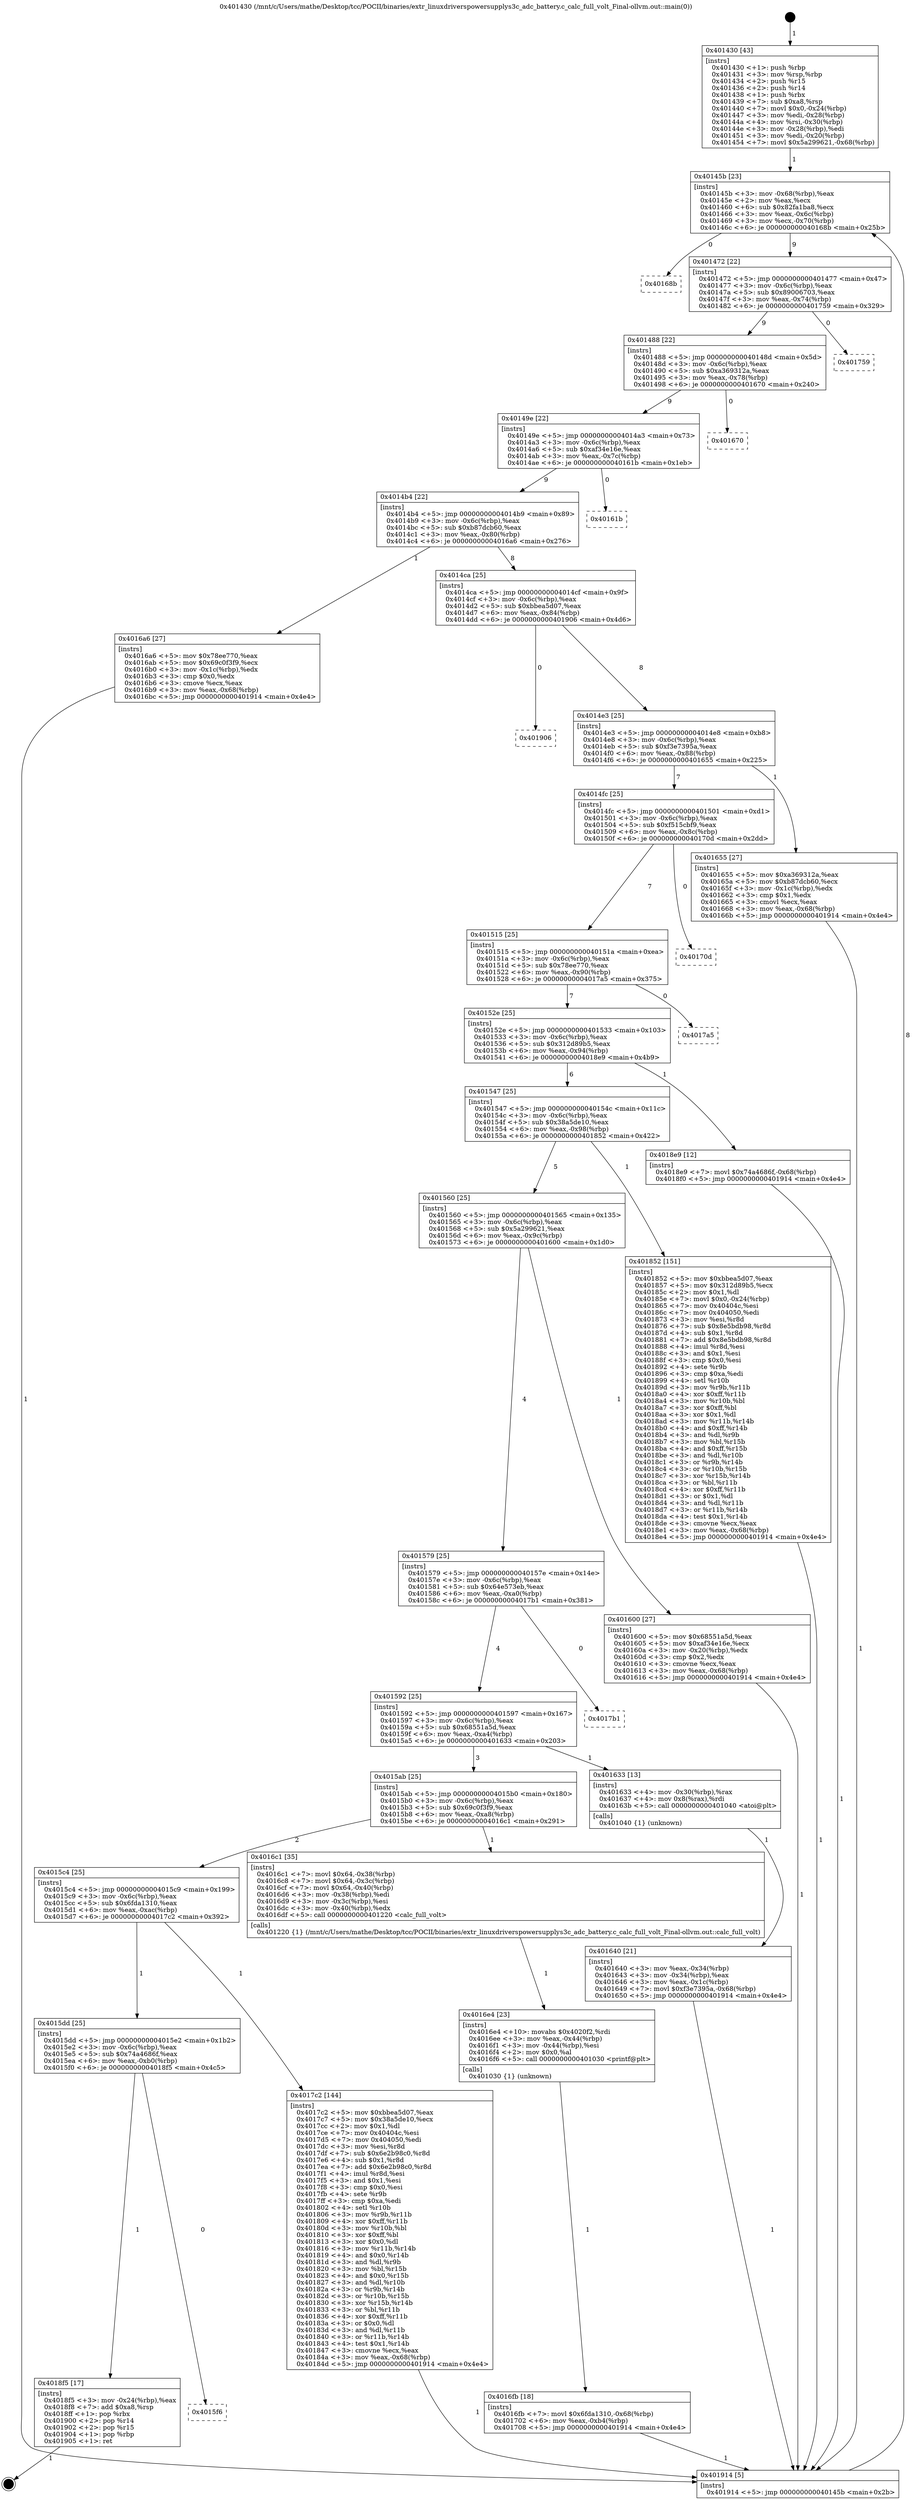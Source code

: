 digraph "0x401430" {
  label = "0x401430 (/mnt/c/Users/mathe/Desktop/tcc/POCII/binaries/extr_linuxdriverspowersupplys3c_adc_battery.c_calc_full_volt_Final-ollvm.out::main(0))"
  labelloc = "t"
  node[shape=record]

  Entry [label="",width=0.3,height=0.3,shape=circle,fillcolor=black,style=filled]
  "0x40145b" [label="{
     0x40145b [23]\l
     | [instrs]\l
     &nbsp;&nbsp;0x40145b \<+3\>: mov -0x68(%rbp),%eax\l
     &nbsp;&nbsp;0x40145e \<+2\>: mov %eax,%ecx\l
     &nbsp;&nbsp;0x401460 \<+6\>: sub $0x82fa1ba8,%ecx\l
     &nbsp;&nbsp;0x401466 \<+3\>: mov %eax,-0x6c(%rbp)\l
     &nbsp;&nbsp;0x401469 \<+3\>: mov %ecx,-0x70(%rbp)\l
     &nbsp;&nbsp;0x40146c \<+6\>: je 000000000040168b \<main+0x25b\>\l
  }"]
  "0x40168b" [label="{
     0x40168b\l
  }", style=dashed]
  "0x401472" [label="{
     0x401472 [22]\l
     | [instrs]\l
     &nbsp;&nbsp;0x401472 \<+5\>: jmp 0000000000401477 \<main+0x47\>\l
     &nbsp;&nbsp;0x401477 \<+3\>: mov -0x6c(%rbp),%eax\l
     &nbsp;&nbsp;0x40147a \<+5\>: sub $0x89006703,%eax\l
     &nbsp;&nbsp;0x40147f \<+3\>: mov %eax,-0x74(%rbp)\l
     &nbsp;&nbsp;0x401482 \<+6\>: je 0000000000401759 \<main+0x329\>\l
  }"]
  Exit [label="",width=0.3,height=0.3,shape=circle,fillcolor=black,style=filled,peripheries=2]
  "0x401759" [label="{
     0x401759\l
  }", style=dashed]
  "0x401488" [label="{
     0x401488 [22]\l
     | [instrs]\l
     &nbsp;&nbsp;0x401488 \<+5\>: jmp 000000000040148d \<main+0x5d\>\l
     &nbsp;&nbsp;0x40148d \<+3\>: mov -0x6c(%rbp),%eax\l
     &nbsp;&nbsp;0x401490 \<+5\>: sub $0xa369312a,%eax\l
     &nbsp;&nbsp;0x401495 \<+3\>: mov %eax,-0x78(%rbp)\l
     &nbsp;&nbsp;0x401498 \<+6\>: je 0000000000401670 \<main+0x240\>\l
  }"]
  "0x4015f6" [label="{
     0x4015f6\l
  }", style=dashed]
  "0x401670" [label="{
     0x401670\l
  }", style=dashed]
  "0x40149e" [label="{
     0x40149e [22]\l
     | [instrs]\l
     &nbsp;&nbsp;0x40149e \<+5\>: jmp 00000000004014a3 \<main+0x73\>\l
     &nbsp;&nbsp;0x4014a3 \<+3\>: mov -0x6c(%rbp),%eax\l
     &nbsp;&nbsp;0x4014a6 \<+5\>: sub $0xaf34e16e,%eax\l
     &nbsp;&nbsp;0x4014ab \<+3\>: mov %eax,-0x7c(%rbp)\l
     &nbsp;&nbsp;0x4014ae \<+6\>: je 000000000040161b \<main+0x1eb\>\l
  }"]
  "0x4018f5" [label="{
     0x4018f5 [17]\l
     | [instrs]\l
     &nbsp;&nbsp;0x4018f5 \<+3\>: mov -0x24(%rbp),%eax\l
     &nbsp;&nbsp;0x4018f8 \<+7\>: add $0xa8,%rsp\l
     &nbsp;&nbsp;0x4018ff \<+1\>: pop %rbx\l
     &nbsp;&nbsp;0x401900 \<+2\>: pop %r14\l
     &nbsp;&nbsp;0x401902 \<+2\>: pop %r15\l
     &nbsp;&nbsp;0x401904 \<+1\>: pop %rbp\l
     &nbsp;&nbsp;0x401905 \<+1\>: ret\l
  }"]
  "0x40161b" [label="{
     0x40161b\l
  }", style=dashed]
  "0x4014b4" [label="{
     0x4014b4 [22]\l
     | [instrs]\l
     &nbsp;&nbsp;0x4014b4 \<+5\>: jmp 00000000004014b9 \<main+0x89\>\l
     &nbsp;&nbsp;0x4014b9 \<+3\>: mov -0x6c(%rbp),%eax\l
     &nbsp;&nbsp;0x4014bc \<+5\>: sub $0xb87dcb60,%eax\l
     &nbsp;&nbsp;0x4014c1 \<+3\>: mov %eax,-0x80(%rbp)\l
     &nbsp;&nbsp;0x4014c4 \<+6\>: je 00000000004016a6 \<main+0x276\>\l
  }"]
  "0x4015dd" [label="{
     0x4015dd [25]\l
     | [instrs]\l
     &nbsp;&nbsp;0x4015dd \<+5\>: jmp 00000000004015e2 \<main+0x1b2\>\l
     &nbsp;&nbsp;0x4015e2 \<+3\>: mov -0x6c(%rbp),%eax\l
     &nbsp;&nbsp;0x4015e5 \<+5\>: sub $0x74a4686f,%eax\l
     &nbsp;&nbsp;0x4015ea \<+6\>: mov %eax,-0xb0(%rbp)\l
     &nbsp;&nbsp;0x4015f0 \<+6\>: je 00000000004018f5 \<main+0x4c5\>\l
  }"]
  "0x4016a6" [label="{
     0x4016a6 [27]\l
     | [instrs]\l
     &nbsp;&nbsp;0x4016a6 \<+5\>: mov $0x78ee770,%eax\l
     &nbsp;&nbsp;0x4016ab \<+5\>: mov $0x69c0f3f9,%ecx\l
     &nbsp;&nbsp;0x4016b0 \<+3\>: mov -0x1c(%rbp),%edx\l
     &nbsp;&nbsp;0x4016b3 \<+3\>: cmp $0x0,%edx\l
     &nbsp;&nbsp;0x4016b6 \<+3\>: cmove %ecx,%eax\l
     &nbsp;&nbsp;0x4016b9 \<+3\>: mov %eax,-0x68(%rbp)\l
     &nbsp;&nbsp;0x4016bc \<+5\>: jmp 0000000000401914 \<main+0x4e4\>\l
  }"]
  "0x4014ca" [label="{
     0x4014ca [25]\l
     | [instrs]\l
     &nbsp;&nbsp;0x4014ca \<+5\>: jmp 00000000004014cf \<main+0x9f\>\l
     &nbsp;&nbsp;0x4014cf \<+3\>: mov -0x6c(%rbp),%eax\l
     &nbsp;&nbsp;0x4014d2 \<+5\>: sub $0xbbea5d07,%eax\l
     &nbsp;&nbsp;0x4014d7 \<+6\>: mov %eax,-0x84(%rbp)\l
     &nbsp;&nbsp;0x4014dd \<+6\>: je 0000000000401906 \<main+0x4d6\>\l
  }"]
  "0x4017c2" [label="{
     0x4017c2 [144]\l
     | [instrs]\l
     &nbsp;&nbsp;0x4017c2 \<+5\>: mov $0xbbea5d07,%eax\l
     &nbsp;&nbsp;0x4017c7 \<+5\>: mov $0x38a5de10,%ecx\l
     &nbsp;&nbsp;0x4017cc \<+2\>: mov $0x1,%dl\l
     &nbsp;&nbsp;0x4017ce \<+7\>: mov 0x40404c,%esi\l
     &nbsp;&nbsp;0x4017d5 \<+7\>: mov 0x404050,%edi\l
     &nbsp;&nbsp;0x4017dc \<+3\>: mov %esi,%r8d\l
     &nbsp;&nbsp;0x4017df \<+7\>: sub $0x6e2b98c0,%r8d\l
     &nbsp;&nbsp;0x4017e6 \<+4\>: sub $0x1,%r8d\l
     &nbsp;&nbsp;0x4017ea \<+7\>: add $0x6e2b98c0,%r8d\l
     &nbsp;&nbsp;0x4017f1 \<+4\>: imul %r8d,%esi\l
     &nbsp;&nbsp;0x4017f5 \<+3\>: and $0x1,%esi\l
     &nbsp;&nbsp;0x4017f8 \<+3\>: cmp $0x0,%esi\l
     &nbsp;&nbsp;0x4017fb \<+4\>: sete %r9b\l
     &nbsp;&nbsp;0x4017ff \<+3\>: cmp $0xa,%edi\l
     &nbsp;&nbsp;0x401802 \<+4\>: setl %r10b\l
     &nbsp;&nbsp;0x401806 \<+3\>: mov %r9b,%r11b\l
     &nbsp;&nbsp;0x401809 \<+4\>: xor $0xff,%r11b\l
     &nbsp;&nbsp;0x40180d \<+3\>: mov %r10b,%bl\l
     &nbsp;&nbsp;0x401810 \<+3\>: xor $0xff,%bl\l
     &nbsp;&nbsp;0x401813 \<+3\>: xor $0x0,%dl\l
     &nbsp;&nbsp;0x401816 \<+3\>: mov %r11b,%r14b\l
     &nbsp;&nbsp;0x401819 \<+4\>: and $0x0,%r14b\l
     &nbsp;&nbsp;0x40181d \<+3\>: and %dl,%r9b\l
     &nbsp;&nbsp;0x401820 \<+3\>: mov %bl,%r15b\l
     &nbsp;&nbsp;0x401823 \<+4\>: and $0x0,%r15b\l
     &nbsp;&nbsp;0x401827 \<+3\>: and %dl,%r10b\l
     &nbsp;&nbsp;0x40182a \<+3\>: or %r9b,%r14b\l
     &nbsp;&nbsp;0x40182d \<+3\>: or %r10b,%r15b\l
     &nbsp;&nbsp;0x401830 \<+3\>: xor %r15b,%r14b\l
     &nbsp;&nbsp;0x401833 \<+3\>: or %bl,%r11b\l
     &nbsp;&nbsp;0x401836 \<+4\>: xor $0xff,%r11b\l
     &nbsp;&nbsp;0x40183a \<+3\>: or $0x0,%dl\l
     &nbsp;&nbsp;0x40183d \<+3\>: and %dl,%r11b\l
     &nbsp;&nbsp;0x401840 \<+3\>: or %r11b,%r14b\l
     &nbsp;&nbsp;0x401843 \<+4\>: test $0x1,%r14b\l
     &nbsp;&nbsp;0x401847 \<+3\>: cmovne %ecx,%eax\l
     &nbsp;&nbsp;0x40184a \<+3\>: mov %eax,-0x68(%rbp)\l
     &nbsp;&nbsp;0x40184d \<+5\>: jmp 0000000000401914 \<main+0x4e4\>\l
  }"]
  "0x401906" [label="{
     0x401906\l
  }", style=dashed]
  "0x4014e3" [label="{
     0x4014e3 [25]\l
     | [instrs]\l
     &nbsp;&nbsp;0x4014e3 \<+5\>: jmp 00000000004014e8 \<main+0xb8\>\l
     &nbsp;&nbsp;0x4014e8 \<+3\>: mov -0x6c(%rbp),%eax\l
     &nbsp;&nbsp;0x4014eb \<+5\>: sub $0xf3e7395a,%eax\l
     &nbsp;&nbsp;0x4014f0 \<+6\>: mov %eax,-0x88(%rbp)\l
     &nbsp;&nbsp;0x4014f6 \<+6\>: je 0000000000401655 \<main+0x225\>\l
  }"]
  "0x4016fb" [label="{
     0x4016fb [18]\l
     | [instrs]\l
     &nbsp;&nbsp;0x4016fb \<+7\>: movl $0x6fda1310,-0x68(%rbp)\l
     &nbsp;&nbsp;0x401702 \<+6\>: mov %eax,-0xb4(%rbp)\l
     &nbsp;&nbsp;0x401708 \<+5\>: jmp 0000000000401914 \<main+0x4e4\>\l
  }"]
  "0x401655" [label="{
     0x401655 [27]\l
     | [instrs]\l
     &nbsp;&nbsp;0x401655 \<+5\>: mov $0xa369312a,%eax\l
     &nbsp;&nbsp;0x40165a \<+5\>: mov $0xb87dcb60,%ecx\l
     &nbsp;&nbsp;0x40165f \<+3\>: mov -0x1c(%rbp),%edx\l
     &nbsp;&nbsp;0x401662 \<+3\>: cmp $0x1,%edx\l
     &nbsp;&nbsp;0x401665 \<+3\>: cmovl %ecx,%eax\l
     &nbsp;&nbsp;0x401668 \<+3\>: mov %eax,-0x68(%rbp)\l
     &nbsp;&nbsp;0x40166b \<+5\>: jmp 0000000000401914 \<main+0x4e4\>\l
  }"]
  "0x4014fc" [label="{
     0x4014fc [25]\l
     | [instrs]\l
     &nbsp;&nbsp;0x4014fc \<+5\>: jmp 0000000000401501 \<main+0xd1\>\l
     &nbsp;&nbsp;0x401501 \<+3\>: mov -0x6c(%rbp),%eax\l
     &nbsp;&nbsp;0x401504 \<+5\>: sub $0xf515cbf9,%eax\l
     &nbsp;&nbsp;0x401509 \<+6\>: mov %eax,-0x8c(%rbp)\l
     &nbsp;&nbsp;0x40150f \<+6\>: je 000000000040170d \<main+0x2dd\>\l
  }"]
  "0x4016e4" [label="{
     0x4016e4 [23]\l
     | [instrs]\l
     &nbsp;&nbsp;0x4016e4 \<+10\>: movabs $0x4020f2,%rdi\l
     &nbsp;&nbsp;0x4016ee \<+3\>: mov %eax,-0x44(%rbp)\l
     &nbsp;&nbsp;0x4016f1 \<+3\>: mov -0x44(%rbp),%esi\l
     &nbsp;&nbsp;0x4016f4 \<+2\>: mov $0x0,%al\l
     &nbsp;&nbsp;0x4016f6 \<+5\>: call 0000000000401030 \<printf@plt\>\l
     | [calls]\l
     &nbsp;&nbsp;0x401030 \{1\} (unknown)\l
  }"]
  "0x40170d" [label="{
     0x40170d\l
  }", style=dashed]
  "0x401515" [label="{
     0x401515 [25]\l
     | [instrs]\l
     &nbsp;&nbsp;0x401515 \<+5\>: jmp 000000000040151a \<main+0xea\>\l
     &nbsp;&nbsp;0x40151a \<+3\>: mov -0x6c(%rbp),%eax\l
     &nbsp;&nbsp;0x40151d \<+5\>: sub $0x78ee770,%eax\l
     &nbsp;&nbsp;0x401522 \<+6\>: mov %eax,-0x90(%rbp)\l
     &nbsp;&nbsp;0x401528 \<+6\>: je 00000000004017a5 \<main+0x375\>\l
  }"]
  "0x4015c4" [label="{
     0x4015c4 [25]\l
     | [instrs]\l
     &nbsp;&nbsp;0x4015c4 \<+5\>: jmp 00000000004015c9 \<main+0x199\>\l
     &nbsp;&nbsp;0x4015c9 \<+3\>: mov -0x6c(%rbp),%eax\l
     &nbsp;&nbsp;0x4015cc \<+5\>: sub $0x6fda1310,%eax\l
     &nbsp;&nbsp;0x4015d1 \<+6\>: mov %eax,-0xac(%rbp)\l
     &nbsp;&nbsp;0x4015d7 \<+6\>: je 00000000004017c2 \<main+0x392\>\l
  }"]
  "0x4017a5" [label="{
     0x4017a5\l
  }", style=dashed]
  "0x40152e" [label="{
     0x40152e [25]\l
     | [instrs]\l
     &nbsp;&nbsp;0x40152e \<+5\>: jmp 0000000000401533 \<main+0x103\>\l
     &nbsp;&nbsp;0x401533 \<+3\>: mov -0x6c(%rbp),%eax\l
     &nbsp;&nbsp;0x401536 \<+5\>: sub $0x312d89b5,%eax\l
     &nbsp;&nbsp;0x40153b \<+6\>: mov %eax,-0x94(%rbp)\l
     &nbsp;&nbsp;0x401541 \<+6\>: je 00000000004018e9 \<main+0x4b9\>\l
  }"]
  "0x4016c1" [label="{
     0x4016c1 [35]\l
     | [instrs]\l
     &nbsp;&nbsp;0x4016c1 \<+7\>: movl $0x64,-0x38(%rbp)\l
     &nbsp;&nbsp;0x4016c8 \<+7\>: movl $0x64,-0x3c(%rbp)\l
     &nbsp;&nbsp;0x4016cf \<+7\>: movl $0x64,-0x40(%rbp)\l
     &nbsp;&nbsp;0x4016d6 \<+3\>: mov -0x38(%rbp),%edi\l
     &nbsp;&nbsp;0x4016d9 \<+3\>: mov -0x3c(%rbp),%esi\l
     &nbsp;&nbsp;0x4016dc \<+3\>: mov -0x40(%rbp),%edx\l
     &nbsp;&nbsp;0x4016df \<+5\>: call 0000000000401220 \<calc_full_volt\>\l
     | [calls]\l
     &nbsp;&nbsp;0x401220 \{1\} (/mnt/c/Users/mathe/Desktop/tcc/POCII/binaries/extr_linuxdriverspowersupplys3c_adc_battery.c_calc_full_volt_Final-ollvm.out::calc_full_volt)\l
  }"]
  "0x4018e9" [label="{
     0x4018e9 [12]\l
     | [instrs]\l
     &nbsp;&nbsp;0x4018e9 \<+7\>: movl $0x74a4686f,-0x68(%rbp)\l
     &nbsp;&nbsp;0x4018f0 \<+5\>: jmp 0000000000401914 \<main+0x4e4\>\l
  }"]
  "0x401547" [label="{
     0x401547 [25]\l
     | [instrs]\l
     &nbsp;&nbsp;0x401547 \<+5\>: jmp 000000000040154c \<main+0x11c\>\l
     &nbsp;&nbsp;0x40154c \<+3\>: mov -0x6c(%rbp),%eax\l
     &nbsp;&nbsp;0x40154f \<+5\>: sub $0x38a5de10,%eax\l
     &nbsp;&nbsp;0x401554 \<+6\>: mov %eax,-0x98(%rbp)\l
     &nbsp;&nbsp;0x40155a \<+6\>: je 0000000000401852 \<main+0x422\>\l
  }"]
  "0x401640" [label="{
     0x401640 [21]\l
     | [instrs]\l
     &nbsp;&nbsp;0x401640 \<+3\>: mov %eax,-0x34(%rbp)\l
     &nbsp;&nbsp;0x401643 \<+3\>: mov -0x34(%rbp),%eax\l
     &nbsp;&nbsp;0x401646 \<+3\>: mov %eax,-0x1c(%rbp)\l
     &nbsp;&nbsp;0x401649 \<+7\>: movl $0xf3e7395a,-0x68(%rbp)\l
     &nbsp;&nbsp;0x401650 \<+5\>: jmp 0000000000401914 \<main+0x4e4\>\l
  }"]
  "0x401852" [label="{
     0x401852 [151]\l
     | [instrs]\l
     &nbsp;&nbsp;0x401852 \<+5\>: mov $0xbbea5d07,%eax\l
     &nbsp;&nbsp;0x401857 \<+5\>: mov $0x312d89b5,%ecx\l
     &nbsp;&nbsp;0x40185c \<+2\>: mov $0x1,%dl\l
     &nbsp;&nbsp;0x40185e \<+7\>: movl $0x0,-0x24(%rbp)\l
     &nbsp;&nbsp;0x401865 \<+7\>: mov 0x40404c,%esi\l
     &nbsp;&nbsp;0x40186c \<+7\>: mov 0x404050,%edi\l
     &nbsp;&nbsp;0x401873 \<+3\>: mov %esi,%r8d\l
     &nbsp;&nbsp;0x401876 \<+7\>: sub $0x8e5bdb98,%r8d\l
     &nbsp;&nbsp;0x40187d \<+4\>: sub $0x1,%r8d\l
     &nbsp;&nbsp;0x401881 \<+7\>: add $0x8e5bdb98,%r8d\l
     &nbsp;&nbsp;0x401888 \<+4\>: imul %r8d,%esi\l
     &nbsp;&nbsp;0x40188c \<+3\>: and $0x1,%esi\l
     &nbsp;&nbsp;0x40188f \<+3\>: cmp $0x0,%esi\l
     &nbsp;&nbsp;0x401892 \<+4\>: sete %r9b\l
     &nbsp;&nbsp;0x401896 \<+3\>: cmp $0xa,%edi\l
     &nbsp;&nbsp;0x401899 \<+4\>: setl %r10b\l
     &nbsp;&nbsp;0x40189d \<+3\>: mov %r9b,%r11b\l
     &nbsp;&nbsp;0x4018a0 \<+4\>: xor $0xff,%r11b\l
     &nbsp;&nbsp;0x4018a4 \<+3\>: mov %r10b,%bl\l
     &nbsp;&nbsp;0x4018a7 \<+3\>: xor $0xff,%bl\l
     &nbsp;&nbsp;0x4018aa \<+3\>: xor $0x1,%dl\l
     &nbsp;&nbsp;0x4018ad \<+3\>: mov %r11b,%r14b\l
     &nbsp;&nbsp;0x4018b0 \<+4\>: and $0xff,%r14b\l
     &nbsp;&nbsp;0x4018b4 \<+3\>: and %dl,%r9b\l
     &nbsp;&nbsp;0x4018b7 \<+3\>: mov %bl,%r15b\l
     &nbsp;&nbsp;0x4018ba \<+4\>: and $0xff,%r15b\l
     &nbsp;&nbsp;0x4018be \<+3\>: and %dl,%r10b\l
     &nbsp;&nbsp;0x4018c1 \<+3\>: or %r9b,%r14b\l
     &nbsp;&nbsp;0x4018c4 \<+3\>: or %r10b,%r15b\l
     &nbsp;&nbsp;0x4018c7 \<+3\>: xor %r15b,%r14b\l
     &nbsp;&nbsp;0x4018ca \<+3\>: or %bl,%r11b\l
     &nbsp;&nbsp;0x4018cd \<+4\>: xor $0xff,%r11b\l
     &nbsp;&nbsp;0x4018d1 \<+3\>: or $0x1,%dl\l
     &nbsp;&nbsp;0x4018d4 \<+3\>: and %dl,%r11b\l
     &nbsp;&nbsp;0x4018d7 \<+3\>: or %r11b,%r14b\l
     &nbsp;&nbsp;0x4018da \<+4\>: test $0x1,%r14b\l
     &nbsp;&nbsp;0x4018de \<+3\>: cmovne %ecx,%eax\l
     &nbsp;&nbsp;0x4018e1 \<+3\>: mov %eax,-0x68(%rbp)\l
     &nbsp;&nbsp;0x4018e4 \<+5\>: jmp 0000000000401914 \<main+0x4e4\>\l
  }"]
  "0x401560" [label="{
     0x401560 [25]\l
     | [instrs]\l
     &nbsp;&nbsp;0x401560 \<+5\>: jmp 0000000000401565 \<main+0x135\>\l
     &nbsp;&nbsp;0x401565 \<+3\>: mov -0x6c(%rbp),%eax\l
     &nbsp;&nbsp;0x401568 \<+5\>: sub $0x5a299621,%eax\l
     &nbsp;&nbsp;0x40156d \<+6\>: mov %eax,-0x9c(%rbp)\l
     &nbsp;&nbsp;0x401573 \<+6\>: je 0000000000401600 \<main+0x1d0\>\l
  }"]
  "0x4015ab" [label="{
     0x4015ab [25]\l
     | [instrs]\l
     &nbsp;&nbsp;0x4015ab \<+5\>: jmp 00000000004015b0 \<main+0x180\>\l
     &nbsp;&nbsp;0x4015b0 \<+3\>: mov -0x6c(%rbp),%eax\l
     &nbsp;&nbsp;0x4015b3 \<+5\>: sub $0x69c0f3f9,%eax\l
     &nbsp;&nbsp;0x4015b8 \<+6\>: mov %eax,-0xa8(%rbp)\l
     &nbsp;&nbsp;0x4015be \<+6\>: je 00000000004016c1 \<main+0x291\>\l
  }"]
  "0x401600" [label="{
     0x401600 [27]\l
     | [instrs]\l
     &nbsp;&nbsp;0x401600 \<+5\>: mov $0x68551a5d,%eax\l
     &nbsp;&nbsp;0x401605 \<+5\>: mov $0xaf34e16e,%ecx\l
     &nbsp;&nbsp;0x40160a \<+3\>: mov -0x20(%rbp),%edx\l
     &nbsp;&nbsp;0x40160d \<+3\>: cmp $0x2,%edx\l
     &nbsp;&nbsp;0x401610 \<+3\>: cmovne %ecx,%eax\l
     &nbsp;&nbsp;0x401613 \<+3\>: mov %eax,-0x68(%rbp)\l
     &nbsp;&nbsp;0x401616 \<+5\>: jmp 0000000000401914 \<main+0x4e4\>\l
  }"]
  "0x401579" [label="{
     0x401579 [25]\l
     | [instrs]\l
     &nbsp;&nbsp;0x401579 \<+5\>: jmp 000000000040157e \<main+0x14e\>\l
     &nbsp;&nbsp;0x40157e \<+3\>: mov -0x6c(%rbp),%eax\l
     &nbsp;&nbsp;0x401581 \<+5\>: sub $0x64e573eb,%eax\l
     &nbsp;&nbsp;0x401586 \<+6\>: mov %eax,-0xa0(%rbp)\l
     &nbsp;&nbsp;0x40158c \<+6\>: je 00000000004017b1 \<main+0x381\>\l
  }"]
  "0x401914" [label="{
     0x401914 [5]\l
     | [instrs]\l
     &nbsp;&nbsp;0x401914 \<+5\>: jmp 000000000040145b \<main+0x2b\>\l
  }"]
  "0x401430" [label="{
     0x401430 [43]\l
     | [instrs]\l
     &nbsp;&nbsp;0x401430 \<+1\>: push %rbp\l
     &nbsp;&nbsp;0x401431 \<+3\>: mov %rsp,%rbp\l
     &nbsp;&nbsp;0x401434 \<+2\>: push %r15\l
     &nbsp;&nbsp;0x401436 \<+2\>: push %r14\l
     &nbsp;&nbsp;0x401438 \<+1\>: push %rbx\l
     &nbsp;&nbsp;0x401439 \<+7\>: sub $0xa8,%rsp\l
     &nbsp;&nbsp;0x401440 \<+7\>: movl $0x0,-0x24(%rbp)\l
     &nbsp;&nbsp;0x401447 \<+3\>: mov %edi,-0x28(%rbp)\l
     &nbsp;&nbsp;0x40144a \<+4\>: mov %rsi,-0x30(%rbp)\l
     &nbsp;&nbsp;0x40144e \<+3\>: mov -0x28(%rbp),%edi\l
     &nbsp;&nbsp;0x401451 \<+3\>: mov %edi,-0x20(%rbp)\l
     &nbsp;&nbsp;0x401454 \<+7\>: movl $0x5a299621,-0x68(%rbp)\l
  }"]
  "0x401633" [label="{
     0x401633 [13]\l
     | [instrs]\l
     &nbsp;&nbsp;0x401633 \<+4\>: mov -0x30(%rbp),%rax\l
     &nbsp;&nbsp;0x401637 \<+4\>: mov 0x8(%rax),%rdi\l
     &nbsp;&nbsp;0x40163b \<+5\>: call 0000000000401040 \<atoi@plt\>\l
     | [calls]\l
     &nbsp;&nbsp;0x401040 \{1\} (unknown)\l
  }"]
  "0x4017b1" [label="{
     0x4017b1\l
  }", style=dashed]
  "0x401592" [label="{
     0x401592 [25]\l
     | [instrs]\l
     &nbsp;&nbsp;0x401592 \<+5\>: jmp 0000000000401597 \<main+0x167\>\l
     &nbsp;&nbsp;0x401597 \<+3\>: mov -0x6c(%rbp),%eax\l
     &nbsp;&nbsp;0x40159a \<+5\>: sub $0x68551a5d,%eax\l
     &nbsp;&nbsp;0x40159f \<+6\>: mov %eax,-0xa4(%rbp)\l
     &nbsp;&nbsp;0x4015a5 \<+6\>: je 0000000000401633 \<main+0x203\>\l
  }"]
  Entry -> "0x401430" [label=" 1"]
  "0x40145b" -> "0x40168b" [label=" 0"]
  "0x40145b" -> "0x401472" [label=" 9"]
  "0x4018f5" -> Exit [label=" 1"]
  "0x401472" -> "0x401759" [label=" 0"]
  "0x401472" -> "0x401488" [label=" 9"]
  "0x4015dd" -> "0x4015f6" [label=" 0"]
  "0x401488" -> "0x401670" [label=" 0"]
  "0x401488" -> "0x40149e" [label=" 9"]
  "0x4015dd" -> "0x4018f5" [label=" 1"]
  "0x40149e" -> "0x40161b" [label=" 0"]
  "0x40149e" -> "0x4014b4" [label=" 9"]
  "0x4018e9" -> "0x401914" [label=" 1"]
  "0x4014b4" -> "0x4016a6" [label=" 1"]
  "0x4014b4" -> "0x4014ca" [label=" 8"]
  "0x401852" -> "0x401914" [label=" 1"]
  "0x4014ca" -> "0x401906" [label=" 0"]
  "0x4014ca" -> "0x4014e3" [label=" 8"]
  "0x4017c2" -> "0x401914" [label=" 1"]
  "0x4014e3" -> "0x401655" [label=" 1"]
  "0x4014e3" -> "0x4014fc" [label=" 7"]
  "0x4015c4" -> "0x4017c2" [label=" 1"]
  "0x4014fc" -> "0x40170d" [label=" 0"]
  "0x4014fc" -> "0x401515" [label=" 7"]
  "0x4015c4" -> "0x4015dd" [label=" 1"]
  "0x401515" -> "0x4017a5" [label=" 0"]
  "0x401515" -> "0x40152e" [label=" 7"]
  "0x4016fb" -> "0x401914" [label=" 1"]
  "0x40152e" -> "0x4018e9" [label=" 1"]
  "0x40152e" -> "0x401547" [label=" 6"]
  "0x4016e4" -> "0x4016fb" [label=" 1"]
  "0x401547" -> "0x401852" [label=" 1"]
  "0x401547" -> "0x401560" [label=" 5"]
  "0x4015ab" -> "0x4015c4" [label=" 2"]
  "0x401560" -> "0x401600" [label=" 1"]
  "0x401560" -> "0x401579" [label=" 4"]
  "0x401600" -> "0x401914" [label=" 1"]
  "0x401430" -> "0x40145b" [label=" 1"]
  "0x401914" -> "0x40145b" [label=" 8"]
  "0x4015ab" -> "0x4016c1" [label=" 1"]
  "0x401579" -> "0x4017b1" [label=" 0"]
  "0x401579" -> "0x401592" [label=" 4"]
  "0x4016c1" -> "0x4016e4" [label=" 1"]
  "0x401592" -> "0x401633" [label=" 1"]
  "0x401592" -> "0x4015ab" [label=" 3"]
  "0x401633" -> "0x401640" [label=" 1"]
  "0x401640" -> "0x401914" [label=" 1"]
  "0x401655" -> "0x401914" [label=" 1"]
  "0x4016a6" -> "0x401914" [label=" 1"]
}
